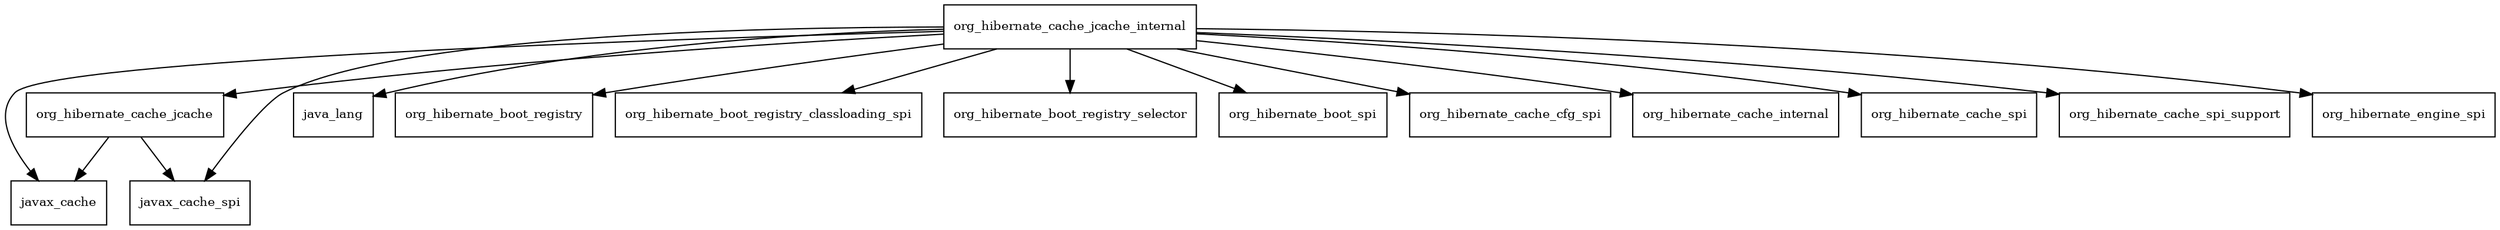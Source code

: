 digraph hibernate_jcache_5_3_0_Final_package_dependencies {
  node [shape = box, fontsize=10.0];
  org_hibernate_cache_jcache -> javax_cache;
  org_hibernate_cache_jcache -> javax_cache_spi;
  org_hibernate_cache_jcache_internal -> java_lang;
  org_hibernate_cache_jcache_internal -> javax_cache;
  org_hibernate_cache_jcache_internal -> javax_cache_spi;
  org_hibernate_cache_jcache_internal -> org_hibernate_boot_registry;
  org_hibernate_cache_jcache_internal -> org_hibernate_boot_registry_classloading_spi;
  org_hibernate_cache_jcache_internal -> org_hibernate_boot_registry_selector;
  org_hibernate_cache_jcache_internal -> org_hibernate_boot_spi;
  org_hibernate_cache_jcache_internal -> org_hibernate_cache_cfg_spi;
  org_hibernate_cache_jcache_internal -> org_hibernate_cache_internal;
  org_hibernate_cache_jcache_internal -> org_hibernate_cache_jcache;
  org_hibernate_cache_jcache_internal -> org_hibernate_cache_spi;
  org_hibernate_cache_jcache_internal -> org_hibernate_cache_spi_support;
  org_hibernate_cache_jcache_internal -> org_hibernate_engine_spi;
}
